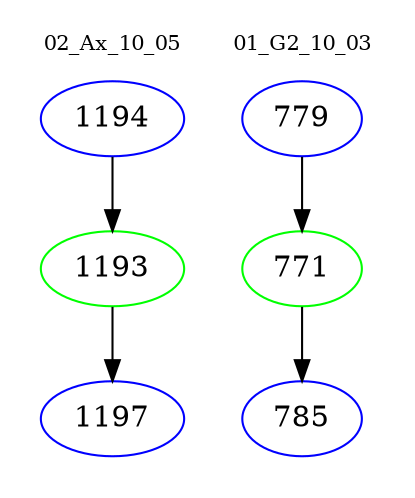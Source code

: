 digraph{
subgraph cluster_0 {
color = white
label = "02_Ax_10_05";
fontsize=10;
T0_1194 [label="1194", color="blue"]
T0_1194 -> T0_1193 [color="black"]
T0_1193 [label="1193", color="green"]
T0_1193 -> T0_1197 [color="black"]
T0_1197 [label="1197", color="blue"]
}
subgraph cluster_1 {
color = white
label = "01_G2_10_03";
fontsize=10;
T1_779 [label="779", color="blue"]
T1_779 -> T1_771 [color="black"]
T1_771 [label="771", color="green"]
T1_771 -> T1_785 [color="black"]
T1_785 [label="785", color="blue"]
}
}
